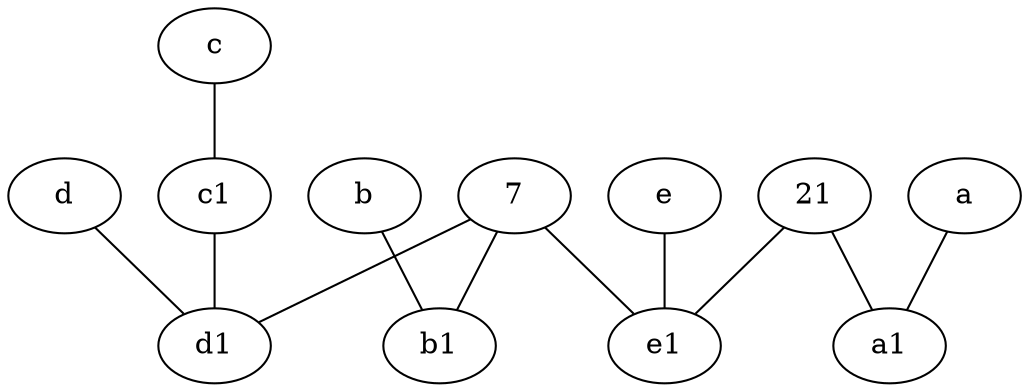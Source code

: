graph {
	node [labelfontsize=50]
	e1 [labelfontsize=50 pos="7,7!"]
	a1 [labelfontsize=50 pos="8,3!"]
	7 [labelfontsize=50]
	e [labelfontsize=50 pos="7,9!"]
	d1 [labelfontsize=50 pos="3,5!"]
	21 [labelfontsize=50]
	b1 [labelfontsize=50 pos="9,4!"]
	c1 [labelfontsize=50 pos="4.5,3!"]
	7 -- e1
	d -- d1
	c -- c1
	a -- a1
	21 -- e1
	e -- e1
	7 -- b1
	21 -- a1
	7 -- d1
	b -- b1
	c1 -- d1
}
